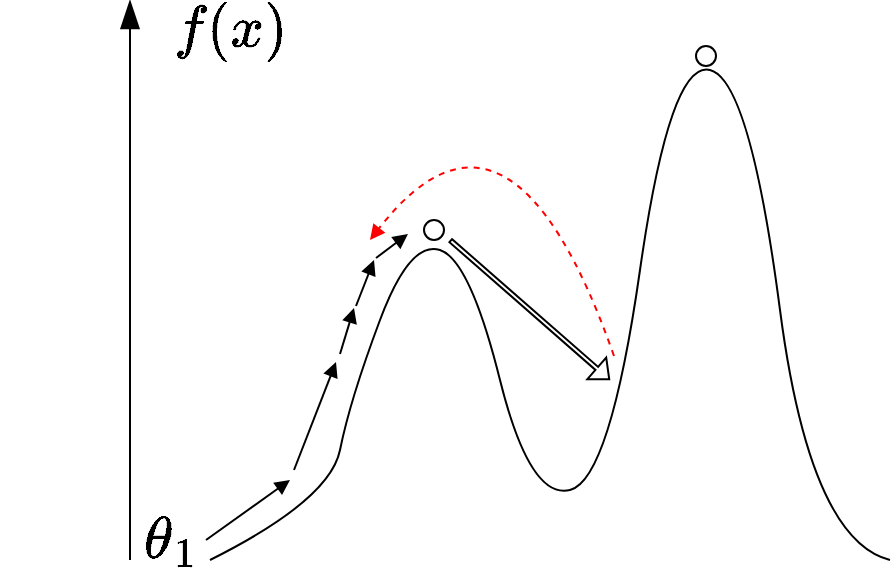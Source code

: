 <mxfile>
    <diagram id="5DIWrdhLwUrtFaI1QlfB" name="Page-1">
        <mxGraphModel dx="1197" dy="797" grid="1" gridSize="10" guides="1" tooltips="1" connect="1" arrows="1" fold="1" page="1" pageScale="1" pageWidth="850" pageHeight="1100" math="1" shadow="0">
            <root>
                <mxCell id="0"/>
                <mxCell id="1" parent="0"/>
                <mxCell id="259" value="" style="endArrow=blockThin;html=1;rounded=0;startSize=14;endSize=12;sourcePerimeterSpacing=8;targetPerimeterSpacing=8;curved=1;endFill=1;" parent="1" edge="1">
                    <mxGeometry width="50" height="50" relative="1" as="geometry">
                        <mxPoint x="320" y="440" as="sourcePoint"/>
                        <mxPoint x="320" y="160" as="targetPoint"/>
                    </mxGeometry>
                </mxCell>
                <mxCell id="260" value="" style="endArrow=none;html=1;rounded=0;startSize=14;endSize=14;sourcePerimeterSpacing=8;targetPerimeterSpacing=8;curved=1;" parent="1" edge="1">
                    <mxGeometry width="50" height="50" relative="1" as="geometry">
                        <mxPoint x="360" y="440" as="sourcePoint"/>
                        <mxPoint x="700" y="440" as="targetPoint"/>
                        <Array as="points">
                            <mxPoint x="420" y="410"/>
                            <mxPoint x="430" y="360"/>
                            <mxPoint x="460" y="280"/>
                            <mxPoint x="490" y="290"/>
                            <mxPoint x="520" y="410"/>
                            <mxPoint x="560" y="400"/>
                            <mxPoint x="590" y="190"/>
                            <mxPoint x="630" y="200"/>
                            <mxPoint x="660" y="430"/>
                        </Array>
                    </mxGeometry>
                </mxCell>
                <mxCell id="261" value="&lt;font style=&quot;font-size: 25px;&quot;&gt;$$f(x)$$&lt;/font&gt;" style="text;html=1;strokeColor=none;fillColor=none;align=center;verticalAlign=middle;whiteSpace=wrap;rounded=0;" parent="1" vertex="1">
                    <mxGeometry x="290" y="160" width="160" height="30" as="geometry"/>
                </mxCell>
                <mxCell id="262" value="$$\theta_1$$" style="text;html=1;align=center;verticalAlign=middle;resizable=0;points=[];autosize=1;strokeColor=none;fillColor=none;fontSize=25;" parent="1" vertex="1">
                    <mxGeometry x="255" y="410" width="170" height="40" as="geometry"/>
                </mxCell>
                <mxCell id="265" value="" style="endArrow=block;html=1;rounded=0;fontSize=25;startSize=14;endSize=5;sourcePerimeterSpacing=8;targetPerimeterSpacing=8;curved=1;endFill=1;" parent="1" edge="1">
                    <mxGeometry width="50" height="50" relative="1" as="geometry">
                        <mxPoint x="425" y="337" as="sourcePoint"/>
                        <mxPoint x="432" y="314" as="targetPoint"/>
                    </mxGeometry>
                </mxCell>
                <mxCell id="266" value="" style="endArrow=block;html=1;rounded=0;fontSize=25;startSize=14;endSize=5;sourcePerimeterSpacing=8;targetPerimeterSpacing=8;curved=1;endFill=1;" parent="1" edge="1">
                    <mxGeometry width="50" height="50" relative="1" as="geometry">
                        <mxPoint x="402" y="395" as="sourcePoint"/>
                        <mxPoint x="423" y="341" as="targetPoint"/>
                    </mxGeometry>
                </mxCell>
                <mxCell id="267" value="" style="endArrow=block;html=1;rounded=0;fontSize=25;startSize=14;endSize=5;sourcePerimeterSpacing=8;targetPerimeterSpacing=8;curved=1;endFill=1;" parent="1" edge="1">
                    <mxGeometry width="50" height="50" relative="1" as="geometry">
                        <mxPoint x="358" y="430" as="sourcePoint"/>
                        <mxPoint x="400" y="400" as="targetPoint"/>
                    </mxGeometry>
                </mxCell>
                <mxCell id="268" value="" style="endArrow=block;html=1;rounded=0;fontSize=25;startSize=14;endSize=5;sourcePerimeterSpacing=8;targetPerimeterSpacing=8;curved=1;endFill=1;" parent="1" edge="1">
                    <mxGeometry width="50" height="50" relative="1" as="geometry">
                        <mxPoint x="433" y="313" as="sourcePoint"/>
                        <mxPoint x="442" y="290" as="targetPoint"/>
                    </mxGeometry>
                </mxCell>
                <mxCell id="269" value="" style="endArrow=block;html=1;rounded=0;fontSize=25;startSize=14;endSize=5;sourcePerimeterSpacing=8;targetPerimeterSpacing=8;curved=1;endFill=1;" parent="1" edge="1">
                    <mxGeometry width="50" height="50" relative="1" as="geometry">
                        <mxPoint x="443" y="289" as="sourcePoint"/>
                        <mxPoint x="459" y="277" as="targetPoint"/>
                    </mxGeometry>
                </mxCell>
                <mxCell id="270" value="" style="ellipse;whiteSpace=wrap;html=1;aspect=fixed;fontSize=25;" parent="1" vertex="1">
                    <mxGeometry x="467" y="270" width="10" height="10" as="geometry"/>
                </mxCell>
                <mxCell id="271" value="" style="ellipse;whiteSpace=wrap;html=1;aspect=fixed;fontSize=25;" parent="1" vertex="1">
                    <mxGeometry x="603" y="183" width="10" height="10" as="geometry"/>
                </mxCell>
                <mxCell id="272" value="" style="shape=flexArrow;endArrow=classic;html=1;rounded=0;fontSize=25;startSize=14;endSize=2.428;sourcePerimeterSpacing=8;targetPerimeterSpacing=8;curved=1;width=2.022;endWidth=11.293;" parent="1" edge="1">
                    <mxGeometry width="50" height="50" relative="1" as="geometry">
                        <mxPoint x="480" y="280" as="sourcePoint"/>
                        <mxPoint x="560" y="350" as="targetPoint"/>
                    </mxGeometry>
                </mxCell>
                <mxCell id="273" value="" style="edgeStyle=none;orthogonalLoop=1;jettySize=auto;html=1;rounded=0;endArrow=block;startSize=14;endSize=5;sourcePerimeterSpacing=8;targetPerimeterSpacing=8;curved=1;dashed=1;strokeColor=#FF0000;endFill=1;" parent="1" edge="1">
                    <mxGeometry width="140" relative="1" as="geometry">
                        <mxPoint x="562" y="338" as="sourcePoint"/>
                        <mxPoint x="440" y="280" as="targetPoint"/>
                        <Array as="points">
                            <mxPoint x="510" y="190"/>
                        </Array>
                    </mxGeometry>
                </mxCell>
            </root>
        </mxGraphModel>
    </diagram>
</mxfile>